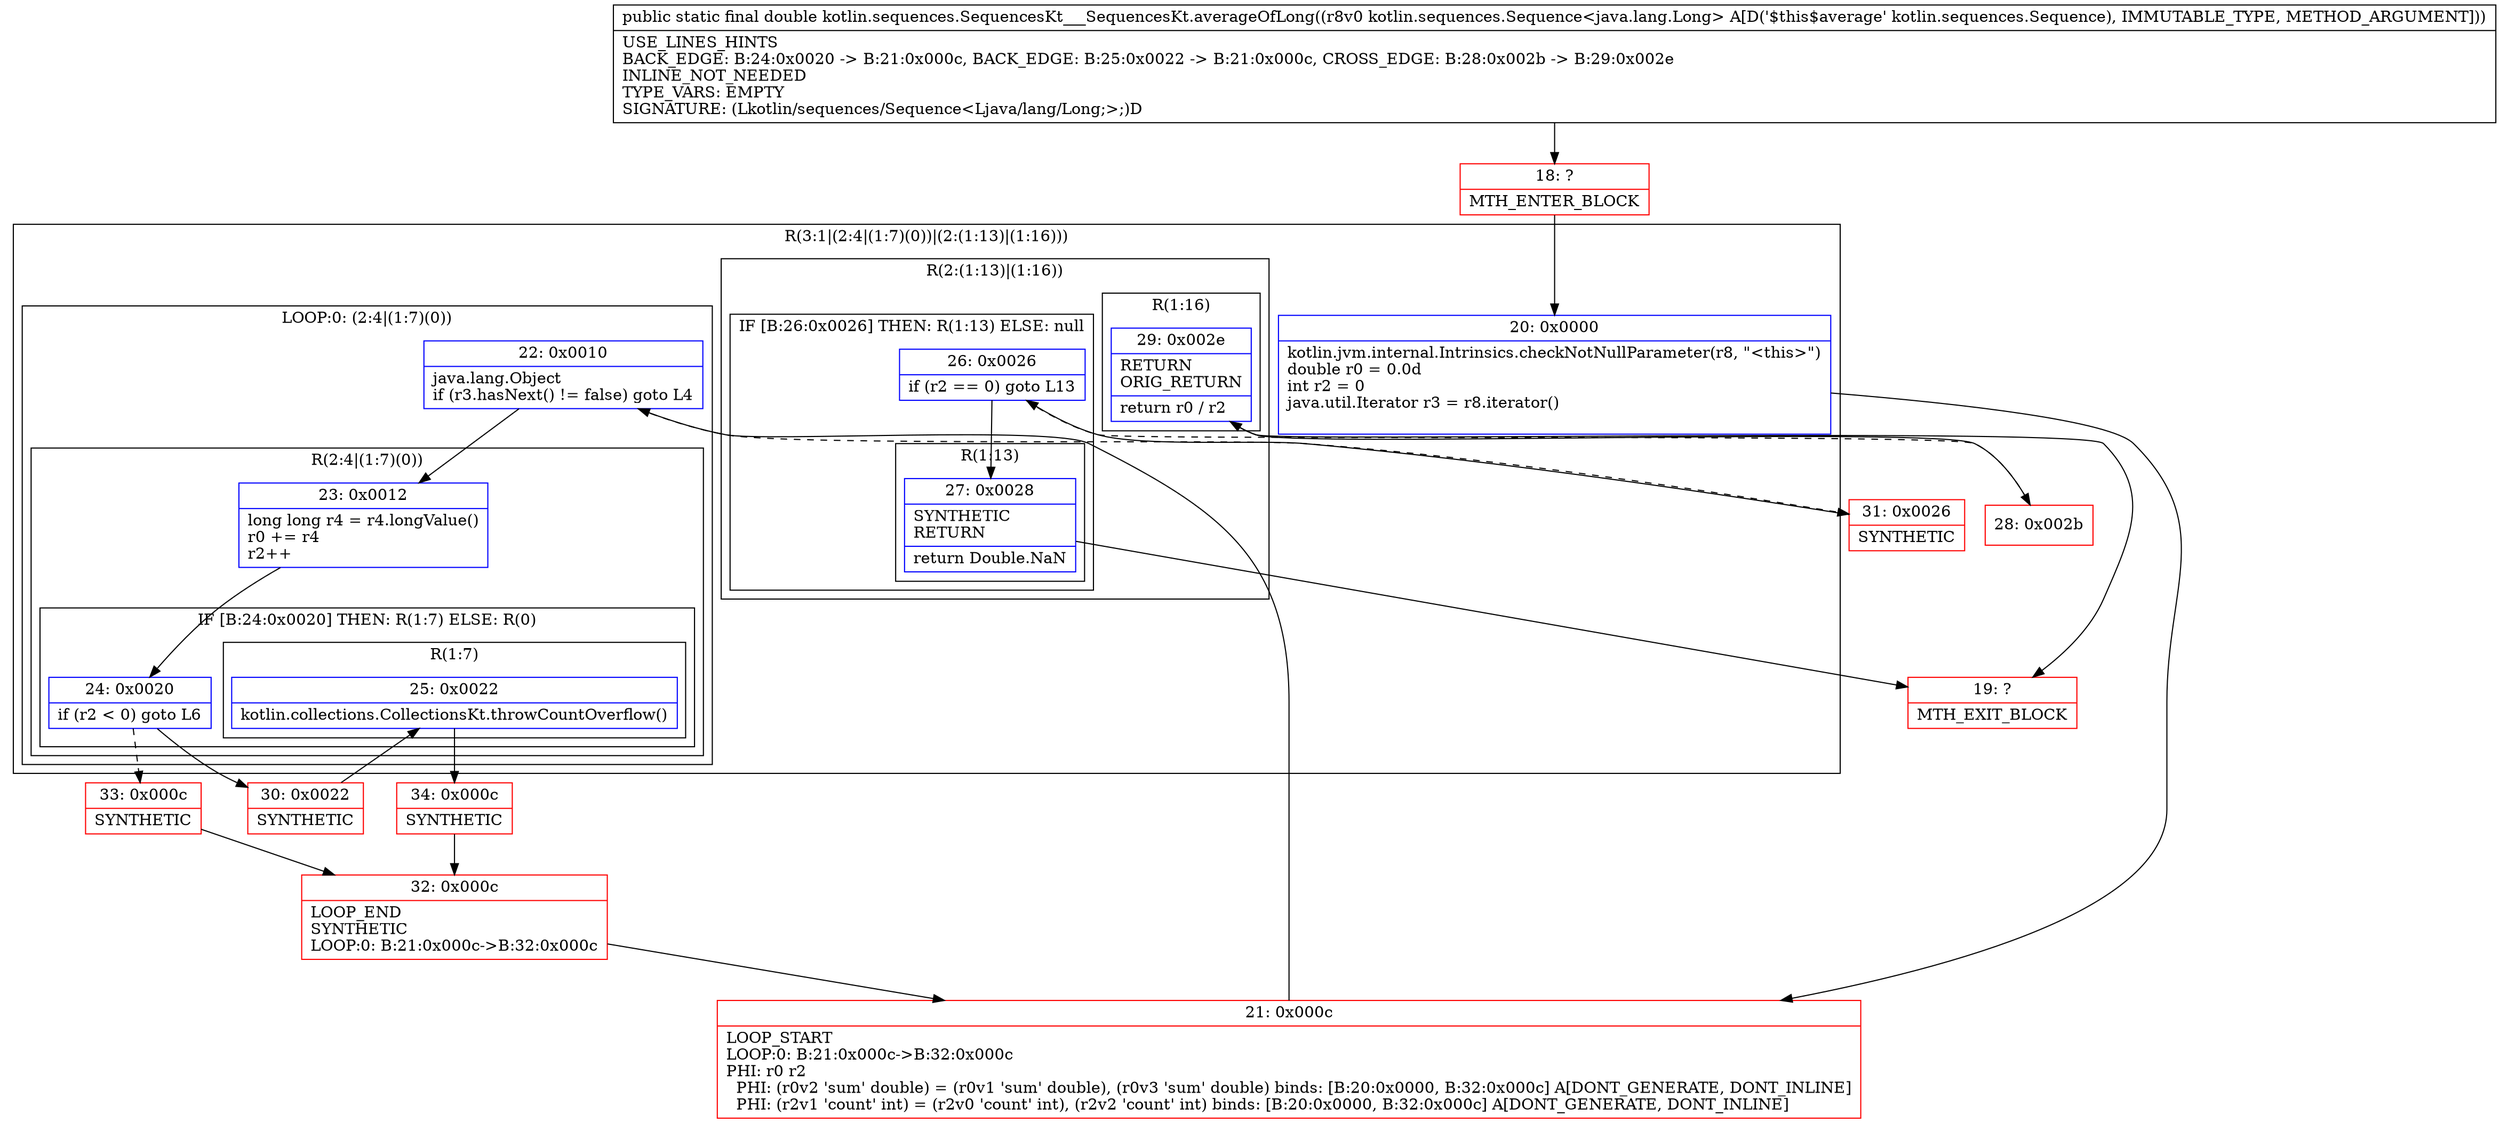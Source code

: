 digraph "CFG forkotlin.sequences.SequencesKt___SequencesKt.averageOfLong(Lkotlin\/sequences\/Sequence;)D" {
subgraph cluster_Region_1595515355 {
label = "R(3:1|(2:4|(1:7)(0))|(2:(1:13)|(1:16)))";
node [shape=record,color=blue];
Node_20 [shape=record,label="{20\:\ 0x0000|kotlin.jvm.internal.Intrinsics.checkNotNullParameter(r8, \"\<this\>\")\ldouble r0 = 0.0d\lint r2 = 0\ljava.util.Iterator r3 = r8.iterator()\l\l}"];
subgraph cluster_LoopRegion_1648663536 {
label = "LOOP:0: (2:4|(1:7)(0))";
node [shape=record,color=blue];
Node_22 [shape=record,label="{22\:\ 0x0010|java.lang.Object \lif (r3.hasNext() != false) goto L4\l}"];
subgraph cluster_Region_2094895502 {
label = "R(2:4|(1:7)(0))";
node [shape=record,color=blue];
Node_23 [shape=record,label="{23\:\ 0x0012|long long r4 = r4.longValue()\lr0 += r4\lr2++\l}"];
subgraph cluster_IfRegion_1603137707 {
label = "IF [B:24:0x0020] THEN: R(1:7) ELSE: R(0)";
node [shape=record,color=blue];
Node_24 [shape=record,label="{24\:\ 0x0020|if (r2 \< 0) goto L6\l}"];
subgraph cluster_Region_650545228 {
label = "R(1:7)";
node [shape=record,color=blue];
Node_25 [shape=record,label="{25\:\ 0x0022|kotlin.collections.CollectionsKt.throwCountOverflow()\l}"];
}
subgraph cluster_Region_1415749950 {
label = "R(0)";
node [shape=record,color=blue];
}
}
}
}
subgraph cluster_Region_541696312 {
label = "R(2:(1:13)|(1:16))";
node [shape=record,color=blue];
subgraph cluster_IfRegion_1292408744 {
label = "IF [B:26:0x0026] THEN: R(1:13) ELSE: null";
node [shape=record,color=blue];
Node_26 [shape=record,label="{26\:\ 0x0026|if (r2 == 0) goto L13\l}"];
subgraph cluster_Region_1720989146 {
label = "R(1:13)";
node [shape=record,color=blue];
Node_27 [shape=record,label="{27\:\ 0x0028|SYNTHETIC\lRETURN\l|return Double.NaN\l}"];
}
}
subgraph cluster_Region_1295592562 {
label = "R(1:16)";
node [shape=record,color=blue];
Node_29 [shape=record,label="{29\:\ 0x002e|RETURN\lORIG_RETURN\l|return r0 \/ r2\l}"];
}
}
}
Node_18 [shape=record,color=red,label="{18\:\ ?|MTH_ENTER_BLOCK\l}"];
Node_21 [shape=record,color=red,label="{21\:\ 0x000c|LOOP_START\lLOOP:0: B:21:0x000c\-\>B:32:0x000c\lPHI: r0 r2 \l  PHI: (r0v2 'sum' double) = (r0v1 'sum' double), (r0v3 'sum' double) binds: [B:20:0x0000, B:32:0x000c] A[DONT_GENERATE, DONT_INLINE]\l  PHI: (r2v1 'count' int) = (r2v0 'count' int), (r2v2 'count' int) binds: [B:20:0x0000, B:32:0x000c] A[DONT_GENERATE, DONT_INLINE]\l}"];
Node_30 [shape=record,color=red,label="{30\:\ 0x0022|SYNTHETIC\l}"];
Node_34 [shape=record,color=red,label="{34\:\ 0x000c|SYNTHETIC\l}"];
Node_32 [shape=record,color=red,label="{32\:\ 0x000c|LOOP_END\lSYNTHETIC\lLOOP:0: B:21:0x000c\-\>B:32:0x000c\l}"];
Node_33 [shape=record,color=red,label="{33\:\ 0x000c|SYNTHETIC\l}"];
Node_31 [shape=record,color=red,label="{31\:\ 0x0026|SYNTHETIC\l}"];
Node_19 [shape=record,color=red,label="{19\:\ ?|MTH_EXIT_BLOCK\l}"];
Node_28 [shape=record,color=red,label="{28\:\ 0x002b}"];
MethodNode[shape=record,label="{public static final double kotlin.sequences.SequencesKt___SequencesKt.averageOfLong((r8v0 kotlin.sequences.Sequence\<java.lang.Long\> A[D('$this$average' kotlin.sequences.Sequence), IMMUTABLE_TYPE, METHOD_ARGUMENT]))  | USE_LINES_HINTS\lBACK_EDGE: B:24:0x0020 \-\> B:21:0x000c, BACK_EDGE: B:25:0x0022 \-\> B:21:0x000c, CROSS_EDGE: B:28:0x002b \-\> B:29:0x002e\lINLINE_NOT_NEEDED\lTYPE_VARS: EMPTY\lSIGNATURE: (Lkotlin\/sequences\/Sequence\<Ljava\/lang\/Long;\>;)D\l}"];
MethodNode -> Node_18;Node_20 -> Node_21;
Node_22 -> Node_23;
Node_22 -> Node_31[style=dashed];
Node_23 -> Node_24;
Node_24 -> Node_30;
Node_24 -> Node_33[style=dashed];
Node_25 -> Node_34;
Node_26 -> Node_27;
Node_26 -> Node_28[style=dashed];
Node_27 -> Node_19;
Node_29 -> Node_19;
Node_18 -> Node_20;
Node_21 -> Node_22;
Node_30 -> Node_25;
Node_34 -> Node_32;
Node_32 -> Node_21;
Node_33 -> Node_32;
Node_31 -> Node_26;
Node_28 -> Node_29;
}

